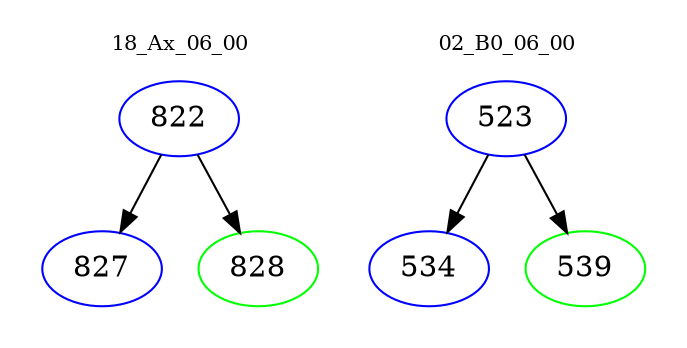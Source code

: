 digraph{
subgraph cluster_0 {
color = white
label = "18_Ax_06_00";
fontsize=10;
T0_822 [label="822", color="blue"]
T0_822 -> T0_827 [color="black"]
T0_827 [label="827", color="blue"]
T0_822 -> T0_828 [color="black"]
T0_828 [label="828", color="green"]
}
subgraph cluster_1 {
color = white
label = "02_B0_06_00";
fontsize=10;
T1_523 [label="523", color="blue"]
T1_523 -> T1_534 [color="black"]
T1_534 [label="534", color="blue"]
T1_523 -> T1_539 [color="black"]
T1_539 [label="539", color="green"]
}
}
